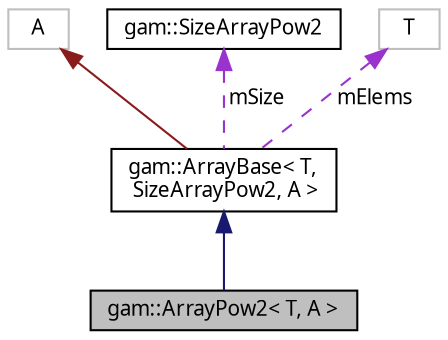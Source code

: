 digraph "gam::ArrayPow2&lt; T, A &gt;"
{
 // LATEX_PDF_SIZE
  bgcolor="transparent";
  edge [fontname="FreeSans.ttf",fontsize="10",labelfontname="FreeSans.ttf",labelfontsize="10"];
  node [fontname="FreeSans.ttf",fontsize="10",shape=record];
  Node1 [label="gam::ArrayPow2\< T, A \>",height=0.2,width=0.4,color="black", fillcolor="grey75", style="filled", fontcolor="black",tooltip="Resizable array with a power-of-2 number of elements."];
  Node2 -> Node1 [dir="back",color="midnightblue",fontsize="10",style="solid",fontname="FreeSans.ttf"];
  Node2 [label="gam::ArrayBase\< T,\l SizeArrayPow2, A \>",height=0.2,width=0.4,color="black",URL="$classgam_1_1_array_base.html",tooltip=" "];
  Node3 -> Node2 [dir="back",color="firebrick4",fontsize="10",style="solid",fontname="FreeSans.ttf"];
  Node3 [label="A",height=0.2,width=0.4,color="grey75",tooltip=" "];
  Node4 -> Node2 [dir="back",color="darkorchid3",fontsize="10",style="dashed",label=" mSize" ,fontname="FreeSans.ttf"];
  Node4 [label="gam::SizeArrayPow2",height=0.2,width=0.4,color="black",URL="$structgam_1_1_size_array_pow2.html",tooltip="Size functor for ArrayPow2."];
  Node5 -> Node2 [dir="back",color="darkorchid3",fontsize="10",style="dashed",label=" mElems" ,fontname="FreeSans.ttf"];
  Node5 [label="T",height=0.2,width=0.4,color="grey75",tooltip=" "];
}
